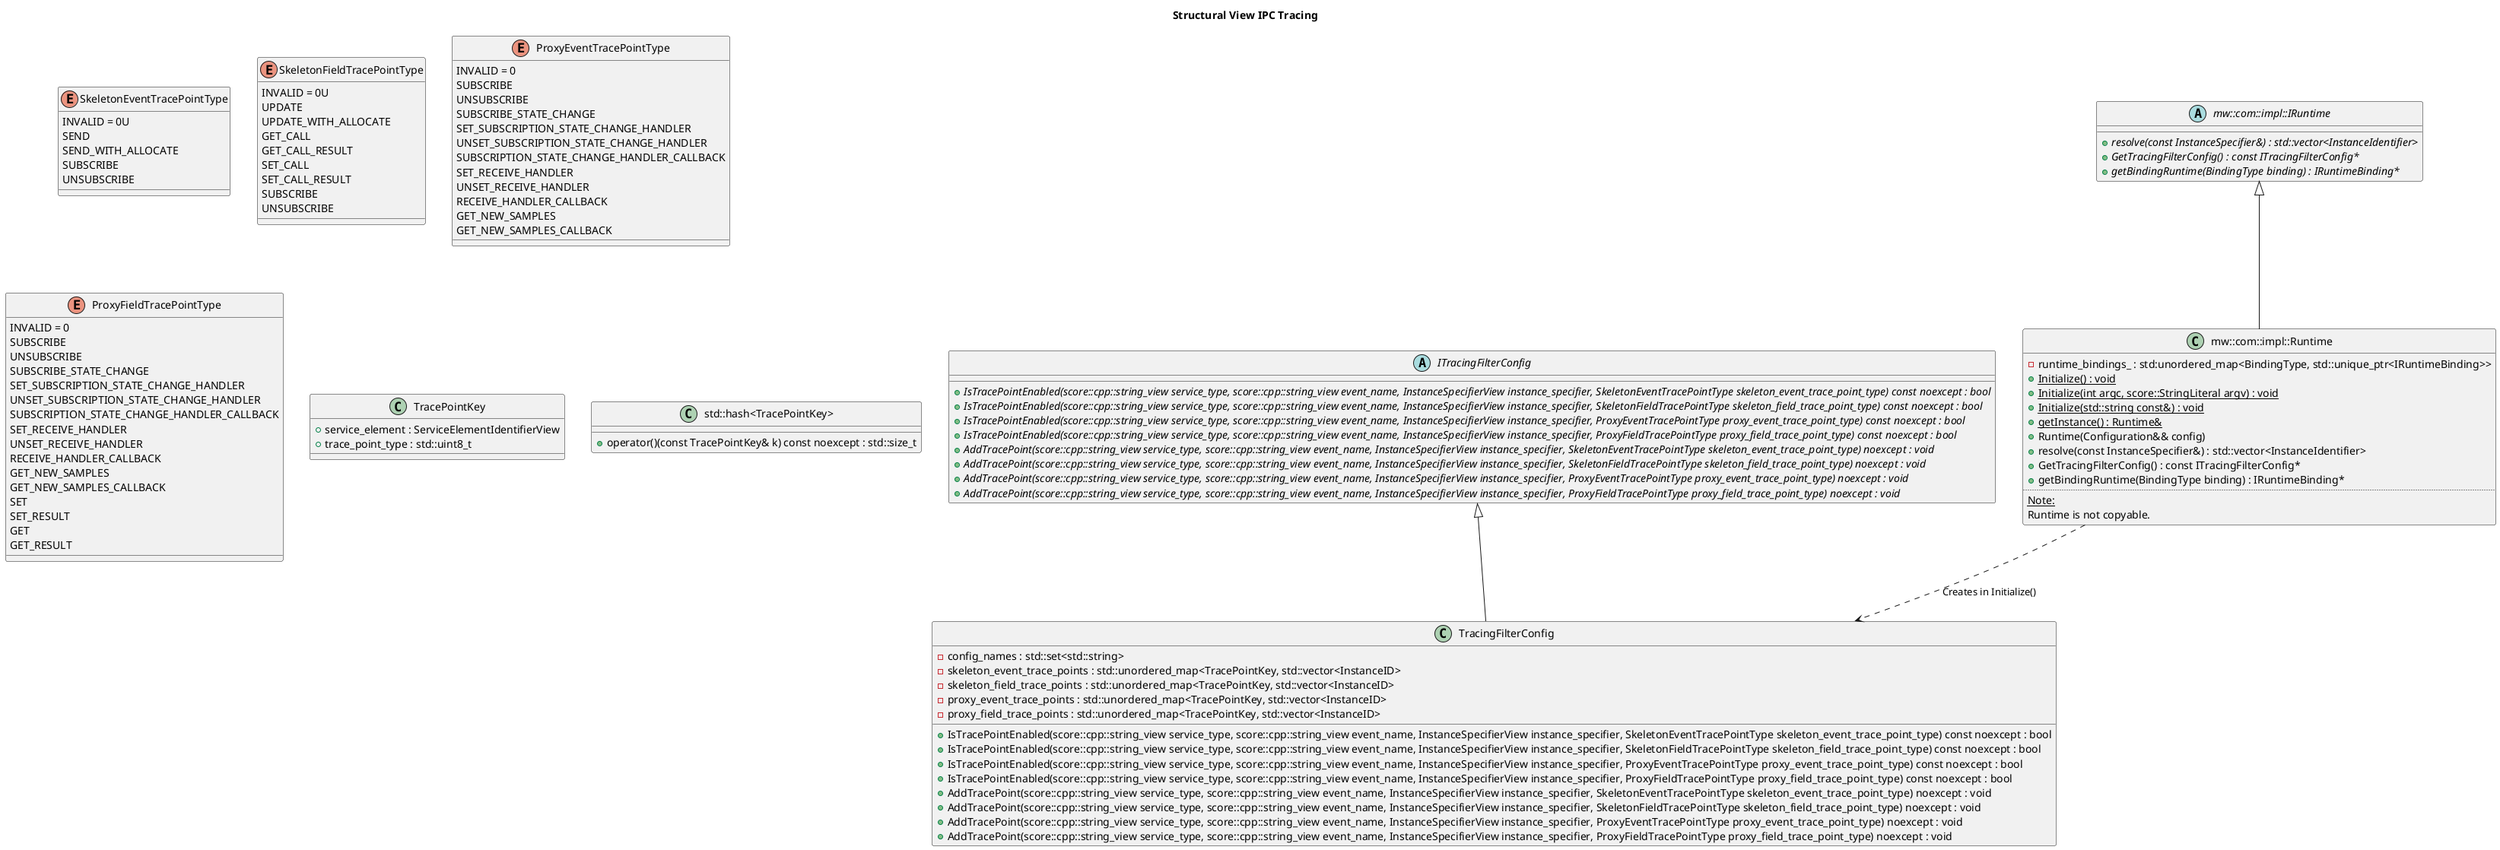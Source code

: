 @startuml structural_view_ipc_tracing
title "Structural View IPC Tracing"

enum SkeletonEventTracePointType {
  INVALID = 0U
  SEND
  SEND_WITH_ALLOCATE
  SUBSCRIBE
  UNSUBSCRIBE
}

enum SkeletonFieldTracePointType {
  INVALID = 0U
  UPDATE
  UPDATE_WITH_ALLOCATE
  GET_CALL
  GET_CALL_RESULT
  SET_CALL
  SET_CALL_RESULT
  SUBSCRIBE
  UNSUBSCRIBE
}

enum ProxyEventTracePointType {
  INVALID = 0
  SUBSCRIBE
  UNSUBSCRIBE
  SUBSCRIBE_STATE_CHANGE
  SET_SUBSCRIPTION_STATE_CHANGE_HANDLER
  UNSET_SUBSCRIPTION_STATE_CHANGE_HANDLER
  SUBSCRIPTION_STATE_CHANGE_HANDLER_CALLBACK
  SET_RECEIVE_HANDLER
  UNSET_RECEIVE_HANDLER
  RECEIVE_HANDLER_CALLBACK
  GET_NEW_SAMPLES
  GET_NEW_SAMPLES_CALLBACK
}

enum ProxyFieldTracePointType {
  INVALID = 0
  SUBSCRIBE
  UNSUBSCRIBE
  SUBSCRIBE_STATE_CHANGE
  SET_SUBSCRIPTION_STATE_CHANGE_HANDLER
  UNSET_SUBSCRIPTION_STATE_CHANGE_HANDLER
  SUBSCRIPTION_STATE_CHANGE_HANDLER_CALLBACK
  SET_RECEIVE_HANDLER
  UNSET_RECEIVE_HANDLER
  RECEIVE_HANDLER_CALLBACK
  GET_NEW_SAMPLES
  GET_NEW_SAMPLES_CALLBACK
  SET
  SET_RESULT
  GET
  GET_RESULT
}

abstract class ITracingFilterConfig {
  {abstract} +IsTracePointEnabled(score::cpp::string_view service_type, score::cpp::string_view event_name, InstanceSpecifierView instance_specifier, SkeletonEventTracePointType skeleton_event_trace_point_type) const noexcept : bool
  {abstract} +IsTracePointEnabled(score::cpp::string_view service_type, score::cpp::string_view event_name, InstanceSpecifierView instance_specifier, SkeletonFieldTracePointType skeleton_field_trace_point_type) const noexcept : bool
  {abstract} +IsTracePointEnabled(score::cpp::string_view service_type, score::cpp::string_view event_name, InstanceSpecifierView instance_specifier, ProxyEventTracePointType proxy_event_trace_point_type) const noexcept : bool
  {abstract} +IsTracePointEnabled(score::cpp::string_view service_type, score::cpp::string_view event_name, InstanceSpecifierView instance_specifier, ProxyFieldTracePointType proxy_field_trace_point_type) const noexcept : bool
  {abstract} +AddTracePoint(score::cpp::string_view service_type, score::cpp::string_view event_name, InstanceSpecifierView instance_specifier, SkeletonEventTracePointType skeleton_event_trace_point_type) noexcept : void
  {abstract} +AddTracePoint(score::cpp::string_view service_type, score::cpp::string_view event_name, InstanceSpecifierView instance_specifier, SkeletonFieldTracePointType skeleton_field_trace_point_type) noexcept : void
  {abstract} +AddTracePoint(score::cpp::string_view service_type, score::cpp::string_view event_name, InstanceSpecifierView instance_specifier, ProxyEventTracePointType proxy_event_trace_point_type) noexcept : void
  {abstract} +AddTracePoint(score::cpp::string_view service_type, score::cpp::string_view event_name, InstanceSpecifierView instance_specifier, ProxyFieldTracePointType proxy_field_trace_point_type) noexcept : void
}

class TracingFilterConfig {
  +IsTracePointEnabled(score::cpp::string_view service_type, score::cpp::string_view event_name, InstanceSpecifierView instance_specifier, SkeletonEventTracePointType skeleton_event_trace_point_type) const noexcept : bool
  +IsTracePointEnabled(score::cpp::string_view service_type, score::cpp::string_view event_name, InstanceSpecifierView instance_specifier, SkeletonFieldTracePointType skeleton_field_trace_point_type) const noexcept : bool
  +IsTracePointEnabled(score::cpp::string_view service_type, score::cpp::string_view event_name, InstanceSpecifierView instance_specifier, ProxyEventTracePointType proxy_event_trace_point_type) const noexcept : bool
  +IsTracePointEnabled(score::cpp::string_view service_type, score::cpp::string_view event_name, InstanceSpecifierView instance_specifier, ProxyFieldTracePointType proxy_field_trace_point_type) const noexcept : bool
  +AddTracePoint(score::cpp::string_view service_type, score::cpp::string_view event_name, InstanceSpecifierView instance_specifier, SkeletonEventTracePointType skeleton_event_trace_point_type) noexcept : void
  +AddTracePoint(score::cpp::string_view service_type, score::cpp::string_view event_name, InstanceSpecifierView instance_specifier, SkeletonFieldTracePointType skeleton_field_trace_point_type) noexcept : void
  +AddTracePoint(score::cpp::string_view service_type, score::cpp::string_view event_name, InstanceSpecifierView instance_specifier, ProxyEventTracePointType proxy_event_trace_point_type) noexcept : void
  +AddTracePoint(score::cpp::string_view service_type, score::cpp::string_view event_name, InstanceSpecifierView instance_specifier, ProxyFieldTracePointType proxy_field_trace_point_type) noexcept : void
  -config_names : std::set<std::string>
  -skeleton_event_trace_points : std::unordered_map<TracePointKey, std::vector<InstanceID>
  -skeleton_field_trace_points : std::unordered_map<TracePointKey, std::vector<InstanceID>
  -proxy_event_trace_points : std::unordered_map<TracePointKey, std::vector<InstanceID>
  -proxy_field_trace_points : std::unordered_map<TracePointKey, std::vector<InstanceID>
}

class TracePointKey {
  +service_element : ServiceElementIdentifierView
  +trace_point_type : std::uint8_t
}

class "std::hash<TracePointKey>" {
  +operator()(const TracePointKey& k) const noexcept : std::size_t
}

abstract class "mw::com::impl::IRuntime" {
  {abstract} +resolve(const InstanceSpecifier&) : std::vector<InstanceIdentifier>
  {abstract} +GetTracingFilterConfig() : const ITracingFilterConfig*
  {abstract} +getBindingRuntime(BindingType binding) : IRuntimeBinding*
}

class "mw::com::impl::Runtime" {
  -runtime_bindings_ : std:unordered_map<BindingType, std::unique_ptr<IRuntimeBinding>>
  {static} +Initialize() : void
  {static} +Initialize(int argc, score::StringLiteral argv) : void
  {static} +Initialize(std::string const&) : void
  {static} +getInstance() : Runtime&
  +Runtime(Configuration&& config)
  +resolve(const InstanceSpecifier&) : std::vector<InstanceIdentifier>
  +GetTracingFilterConfig() : const ITracingFilterConfig*
  +getBindingRuntime(BindingType binding) : IRuntimeBinding*
  ..
  <u>Note:</u>
  Runtime is not copyable.
}

ITracingFilterConfig <|-- TracingFilterConfig
"mw::com::impl::IRuntime" <|-- "mw::com::impl::Runtime"
"mw::com::impl::Runtime" ..> TracingFilterConfig : Creates in Initialize()

@enduml
